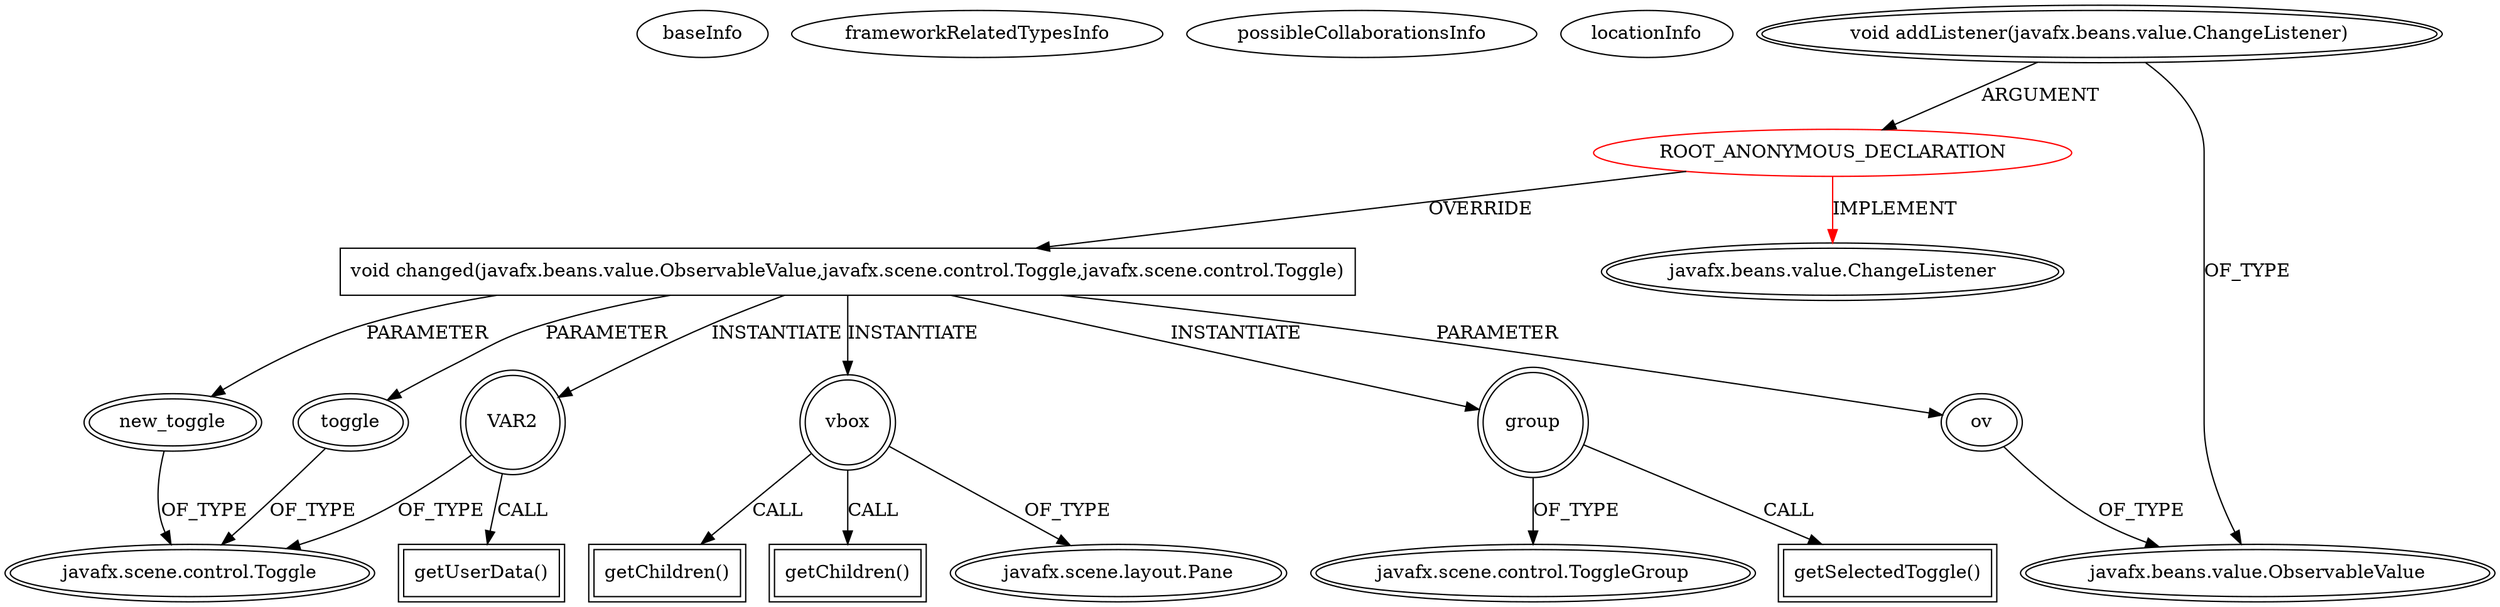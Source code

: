 digraph {
baseInfo[graphId=2607,category="extension_graph",isAnonymous=true,possibleRelation=false]
frameworkRelatedTypesInfo[0="javafx.beans.value.ChangeListener"]
possibleCollaborationsInfo[]
locationInfo[projectName="egordon-btcoracle",filePath="/egordon-btcoracle/btcoracle-master/btcoracle/src/orclient/components/Home.java",contextSignature="void Home()",graphId="2607"]
0[label="ROOT_ANONYMOUS_DECLARATION",vertexType="ROOT_ANONYMOUS_DECLARATION",isFrameworkType=false,color=red]
1[label="javafx.beans.value.ChangeListener",vertexType="FRAMEWORK_INTERFACE_TYPE",isFrameworkType=true,peripheries=2]
2[label="void addListener(javafx.beans.value.ChangeListener)",vertexType="OUTSIDE_CALL",isFrameworkType=true,peripheries=2]
3[label="javafx.beans.value.ObservableValue",vertexType="FRAMEWORK_INTERFACE_TYPE",isFrameworkType=true,peripheries=2]
4[label="void changed(javafx.beans.value.ObservableValue,javafx.scene.control.Toggle,javafx.scene.control.Toggle)",vertexType="OVERRIDING_METHOD_DECLARATION",isFrameworkType=false,shape=box]
5[label="ov",vertexType="PARAMETER_DECLARATION",isFrameworkType=true,peripheries=2]
7[label="toggle",vertexType="PARAMETER_DECLARATION",isFrameworkType=true,peripheries=2]
8[label="javafx.scene.control.Toggle",vertexType="FRAMEWORK_INTERFACE_TYPE",isFrameworkType=true,peripheries=2]
9[label="new_toggle",vertexType="PARAMETER_DECLARATION",isFrameworkType=true,peripheries=2]
11[label="vbox",vertexType="VARIABLE_EXPRESION",isFrameworkType=true,peripheries=2,shape=circle]
13[label="javafx.scene.layout.Pane",vertexType="FRAMEWORK_CLASS_TYPE",isFrameworkType=true,peripheries=2]
12[label="getChildren()",vertexType="INSIDE_CALL",isFrameworkType=true,peripheries=2,shape=box]
15[label="getChildren()",vertexType="INSIDE_CALL",isFrameworkType=true,peripheries=2,shape=box]
16[label="VAR2",vertexType="VARIABLE_EXPRESION",isFrameworkType=true,peripheries=2,shape=circle]
17[label="getUserData()",vertexType="INSIDE_CALL",isFrameworkType=true,peripheries=2,shape=box]
19[label="group",vertexType="VARIABLE_EXPRESION",isFrameworkType=true,peripheries=2,shape=circle]
21[label="javafx.scene.control.ToggleGroup",vertexType="FRAMEWORK_CLASS_TYPE",isFrameworkType=true,peripheries=2]
20[label="getSelectedToggle()",vertexType="INSIDE_CALL",isFrameworkType=true,peripheries=2,shape=box]
0->1[label="IMPLEMENT",color=red]
2->0[label="ARGUMENT"]
2->3[label="OF_TYPE"]
0->4[label="OVERRIDE"]
5->3[label="OF_TYPE"]
4->5[label="PARAMETER"]
7->8[label="OF_TYPE"]
4->7[label="PARAMETER"]
9->8[label="OF_TYPE"]
4->9[label="PARAMETER"]
4->11[label="INSTANTIATE"]
11->13[label="OF_TYPE"]
11->12[label="CALL"]
11->15[label="CALL"]
4->16[label="INSTANTIATE"]
16->8[label="OF_TYPE"]
16->17[label="CALL"]
4->19[label="INSTANTIATE"]
19->21[label="OF_TYPE"]
19->20[label="CALL"]
}
